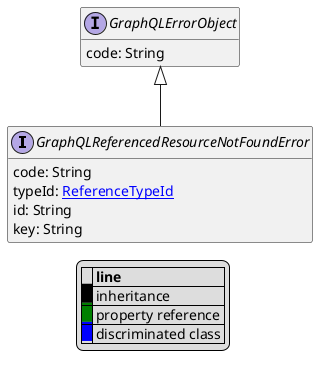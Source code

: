@startuml

hide empty fields
hide empty methods
legend
|= |= line |
|<back:black>   </back>| inheritance |
|<back:green>   </back>| property reference |
|<back:blue>   </back>| discriminated class |
endlegend
interface GraphQLReferencedResourceNotFoundError [[GraphQLReferencedResourceNotFoundError.svg]] extends GraphQLErrorObject {
    code: String
    typeId: [[ReferenceTypeId.svg ReferenceTypeId]]
    id: String
    key: String
}
interface GraphQLErrorObject [[GraphQLErrorObject.svg]]  {
    code: String
}





@enduml
